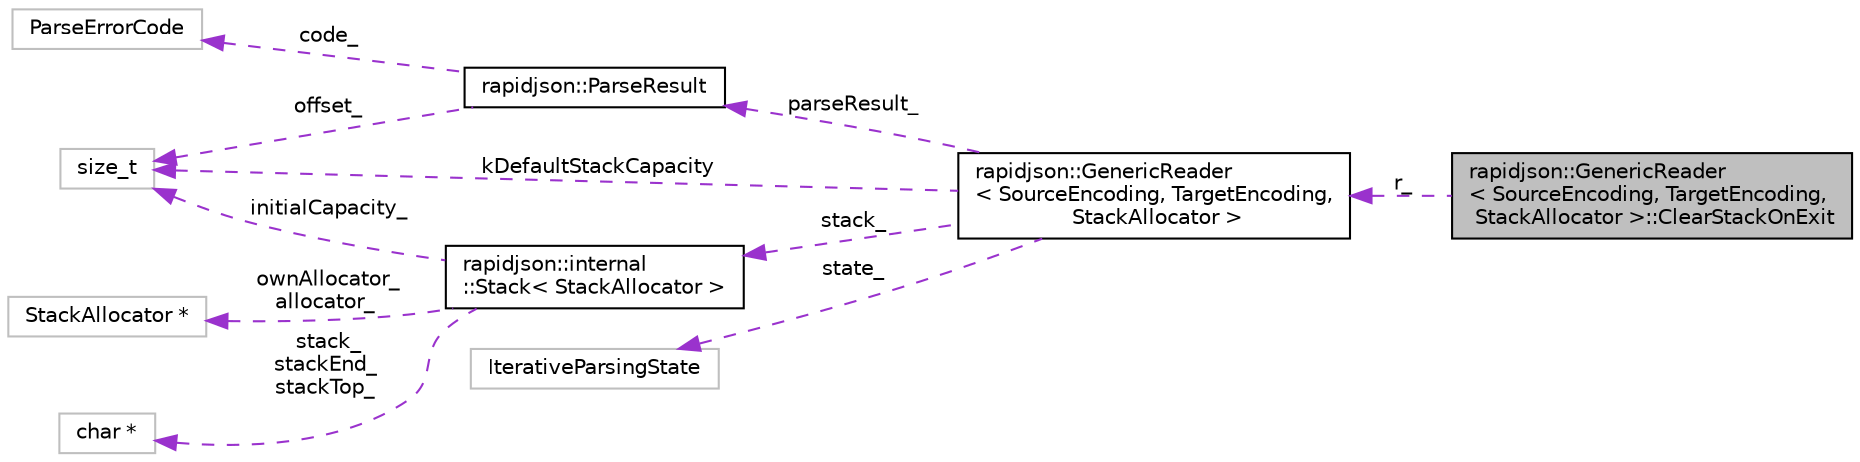 digraph "rapidjson::GenericReader&lt; SourceEncoding, TargetEncoding, StackAllocator &gt;::ClearStackOnExit"
{
 // INTERACTIVE_SVG=YES
 // LATEX_PDF_SIZE
  edge [fontname="Helvetica",fontsize="10",labelfontname="Helvetica",labelfontsize="10"];
  node [fontname="Helvetica",fontsize="10",shape=record];
  rankdir="LR";
  Node1 [label="rapidjson::GenericReader\l\< SourceEncoding, TargetEncoding,\l StackAllocator \>::ClearStackOnExit",height=0.2,width=0.4,color="black", fillcolor="grey75", style="filled", fontcolor="black",tooltip=" "];
  Node2 -> Node1 [dir="back",color="darkorchid3",fontsize="10",style="dashed",label=" r_" ,fontname="Helvetica"];
  Node2 [label="rapidjson::GenericReader\l\< SourceEncoding, TargetEncoding,\l StackAllocator \>",height=0.2,width=0.4,color="black", fillcolor="white", style="filled",URL="$classrapidjson_1_1_generic_reader.html",tooltip="SAX-style JSON parser. Use Reader for UTF8 encoding and default allocator."];
  Node3 -> Node2 [dir="back",color="darkorchid3",fontsize="10",style="dashed",label=" parseResult_" ,fontname="Helvetica"];
  Node3 [label="rapidjson::ParseResult",height=0.2,width=0.4,color="black", fillcolor="white", style="filled",URL="$structrapidjson_1_1_parse_result.html",tooltip="Result of parsing (wraps ParseErrorCode)"];
  Node4 -> Node3 [dir="back",color="darkorchid3",fontsize="10",style="dashed",label=" code_" ,fontname="Helvetica"];
  Node4 [label="ParseErrorCode",height=0.2,width=0.4,color="grey75", fillcolor="white", style="filled",tooltip=" "];
  Node5 -> Node3 [dir="back",color="darkorchid3",fontsize="10",style="dashed",label=" offset_" ,fontname="Helvetica"];
  Node5 [label="size_t",height=0.2,width=0.4,color="grey75", fillcolor="white", style="filled",tooltip=" "];
  Node6 -> Node2 [dir="back",color="darkorchid3",fontsize="10",style="dashed",label=" state_" ,fontname="Helvetica"];
  Node6 [label="IterativeParsingState",height=0.2,width=0.4,color="grey75", fillcolor="white", style="filled",tooltip=" "];
  Node7 -> Node2 [dir="back",color="darkorchid3",fontsize="10",style="dashed",label=" stack_" ,fontname="Helvetica"];
  Node7 [label="rapidjson::internal\l::Stack\< StackAllocator \>",height=0.2,width=0.4,color="black", fillcolor="white", style="filled",URL="$classrapidjson_1_1internal_1_1_stack.html",tooltip=" "];
  Node8 -> Node7 [dir="back",color="darkorchid3",fontsize="10",style="dashed",label=" ownAllocator_\nallocator_" ,fontname="Helvetica"];
  Node8 [label="StackAllocator *",height=0.2,width=0.4,color="grey75", fillcolor="white", style="filled",tooltip=" "];
  Node5 -> Node7 [dir="back",color="darkorchid3",fontsize="10",style="dashed",label=" initialCapacity_" ,fontname="Helvetica"];
  Node9 -> Node7 [dir="back",color="darkorchid3",fontsize="10",style="dashed",label=" stack_\nstackEnd_\nstackTop_" ,fontname="Helvetica"];
  Node9 [label="char *",height=0.2,width=0.4,color="grey75", fillcolor="white", style="filled",tooltip=" "];
  Node5 -> Node2 [dir="back",color="darkorchid3",fontsize="10",style="dashed",label=" kDefaultStackCapacity" ,fontname="Helvetica"];
}

